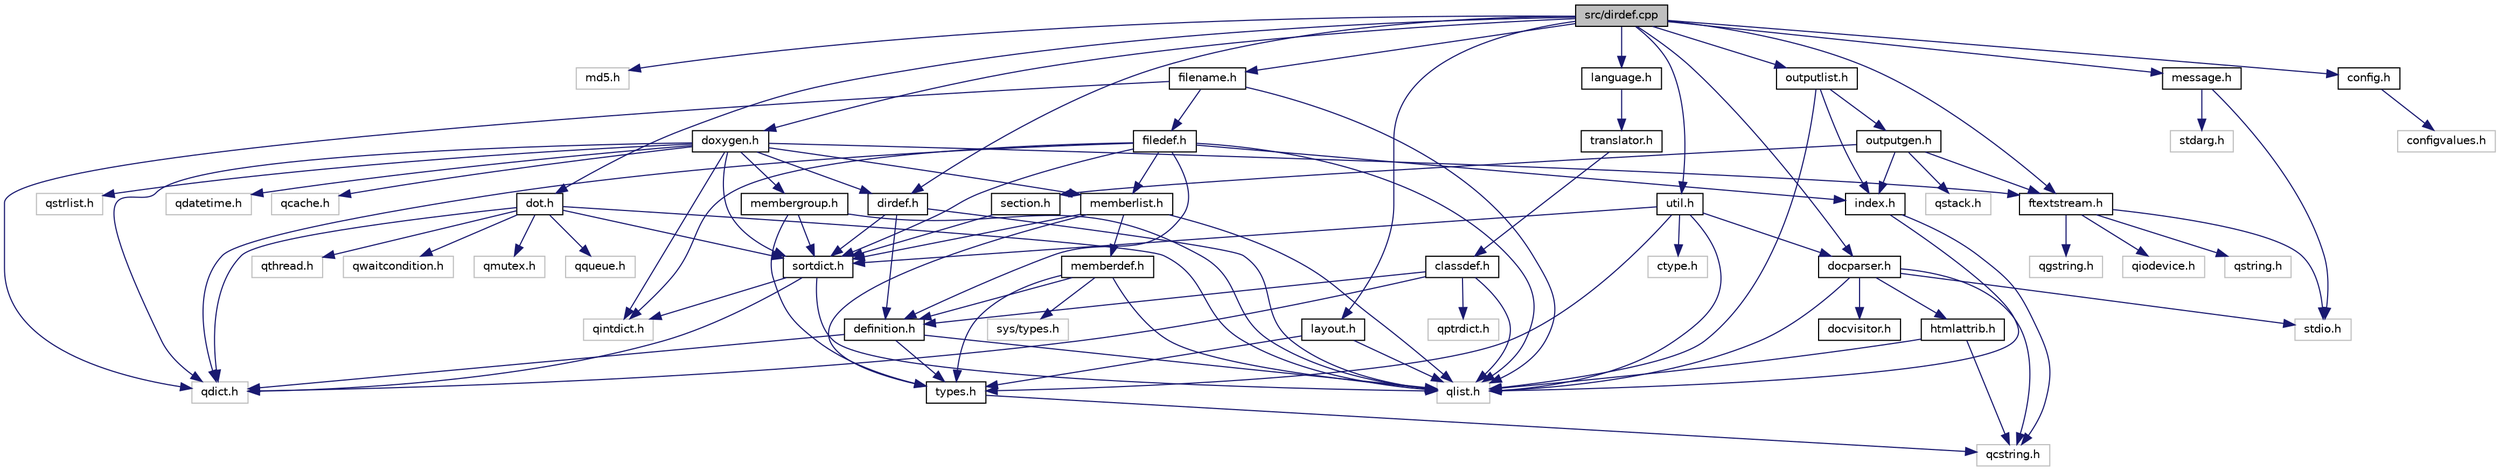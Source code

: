 digraph "src/dirdef.cpp"
{
 // INTERACTIVE_SVG=YES
  edge [fontname="Helvetica",fontsize="10",labelfontname="Helvetica",labelfontsize="10"];
  node [fontname="Helvetica",fontsize="10",shape=record];
  Node0 [label="src/dirdef.cpp",height=0.2,width=0.4,color="black", fillcolor="grey75", style="filled", fontcolor="black"];
  Node0 -> Node1 [color="midnightblue",fontsize="10",style="solid",fontname="Helvetica"];
  Node1 [label="md5.h",height=0.2,width=0.4,color="grey75", fillcolor="white", style="filled"];
  Node0 -> Node2 [color="midnightblue",fontsize="10",style="solid",fontname="Helvetica"];
  Node2 [label="dirdef.h",height=0.2,width=0.4,color="black", fillcolor="white", style="filled",URL="$d6/d15/dirdef_8h.html"];
  Node2 -> Node3 [color="midnightblue",fontsize="10",style="solid",fontname="Helvetica"];
  Node3 [label="sortdict.h",height=0.2,width=0.4,color="black", fillcolor="white", style="filled",URL="$d9/d21/sortdict_8h.html"];
  Node3 -> Node4 [color="midnightblue",fontsize="10",style="solid",fontname="Helvetica"];
  Node4 [label="qlist.h",height=0.2,width=0.4,color="grey75", fillcolor="white", style="filled"];
  Node3 -> Node5 [color="midnightblue",fontsize="10",style="solid",fontname="Helvetica"];
  Node5 [label="qdict.h",height=0.2,width=0.4,color="grey75", fillcolor="white", style="filled"];
  Node3 -> Node6 [color="midnightblue",fontsize="10",style="solid",fontname="Helvetica"];
  Node6 [label="qintdict.h",height=0.2,width=0.4,color="grey75", fillcolor="white", style="filled"];
  Node2 -> Node7 [color="midnightblue",fontsize="10",style="solid",fontname="Helvetica"];
  Node7 [label="definition.h",height=0.2,width=0.4,color="black", fillcolor="white", style="filled",URL="$df/da1/definition_8h.html"];
  Node7 -> Node4 [color="midnightblue",fontsize="10",style="solid",fontname="Helvetica"];
  Node7 -> Node5 [color="midnightblue",fontsize="10",style="solid",fontname="Helvetica"];
  Node7 -> Node8 [color="midnightblue",fontsize="10",style="solid",fontname="Helvetica"];
  Node8 [label="types.h",height=0.2,width=0.4,color="black", fillcolor="white", style="filled",URL="$d9/d49/types_8h.html",tooltip="This file contains a number of basic enums and types. "];
  Node8 -> Node9 [color="midnightblue",fontsize="10",style="solid",fontname="Helvetica"];
  Node9 [label="qcstring.h",height=0.2,width=0.4,color="grey75", fillcolor="white", style="filled"];
  Node2 -> Node4 [color="midnightblue",fontsize="10",style="solid",fontname="Helvetica"];
  Node0 -> Node10 [color="midnightblue",fontsize="10",style="solid",fontname="Helvetica"];
  Node10 [label="filename.h",height=0.2,width=0.4,color="black", fillcolor="white", style="filled",URL="$dc/dd6/filename_8h.html"];
  Node10 -> Node5 [color="midnightblue",fontsize="10",style="solid",fontname="Helvetica"];
  Node10 -> Node4 [color="midnightblue",fontsize="10",style="solid",fontname="Helvetica"];
  Node10 -> Node11 [color="midnightblue",fontsize="10",style="solid",fontname="Helvetica"];
  Node11 [label="filedef.h",height=0.2,width=0.4,color="black", fillcolor="white", style="filled",URL="$d4/d3a/filedef_8h.html"];
  Node11 -> Node12 [color="midnightblue",fontsize="10",style="solid",fontname="Helvetica"];
  Node12 [label="index.h",height=0.2,width=0.4,color="black", fillcolor="white", style="filled",URL="$d1/db5/index_8h.html"];
  Node12 -> Node4 [color="midnightblue",fontsize="10",style="solid",fontname="Helvetica"];
  Node12 -> Node9 [color="midnightblue",fontsize="10",style="solid",fontname="Helvetica"];
  Node11 -> Node4 [color="midnightblue",fontsize="10",style="solid",fontname="Helvetica"];
  Node11 -> Node6 [color="midnightblue",fontsize="10",style="solid",fontname="Helvetica"];
  Node11 -> Node5 [color="midnightblue",fontsize="10",style="solid",fontname="Helvetica"];
  Node11 -> Node7 [color="midnightblue",fontsize="10",style="solid",fontname="Helvetica"];
  Node11 -> Node3 [color="midnightblue",fontsize="10",style="solid",fontname="Helvetica"];
  Node11 -> Node13 [color="midnightblue",fontsize="10",style="solid",fontname="Helvetica"];
  Node13 [label="memberlist.h",height=0.2,width=0.4,color="black", fillcolor="white", style="filled",URL="$dd/d78/memberlist_8h.html"];
  Node13 -> Node4 [color="midnightblue",fontsize="10",style="solid",fontname="Helvetica"];
  Node13 -> Node14 [color="midnightblue",fontsize="10",style="solid",fontname="Helvetica"];
  Node14 [label="memberdef.h",height=0.2,width=0.4,color="black", fillcolor="white", style="filled",URL="$d4/d46/memberdef_8h.html"];
  Node14 -> Node4 [color="midnightblue",fontsize="10",style="solid",fontname="Helvetica"];
  Node14 -> Node15 [color="midnightblue",fontsize="10",style="solid",fontname="Helvetica"];
  Node15 [label="sys/types.h",height=0.2,width=0.4,color="grey75", fillcolor="white", style="filled"];
  Node14 -> Node8 [color="midnightblue",fontsize="10",style="solid",fontname="Helvetica"];
  Node14 -> Node7 [color="midnightblue",fontsize="10",style="solid",fontname="Helvetica"];
  Node13 -> Node3 [color="midnightblue",fontsize="10",style="solid",fontname="Helvetica"];
  Node13 -> Node8 [color="midnightblue",fontsize="10",style="solid",fontname="Helvetica"];
  Node0 -> Node16 [color="midnightblue",fontsize="10",style="solid",fontname="Helvetica"];
  Node16 [label="doxygen.h",height=0.2,width=0.4,color="black", fillcolor="white", style="filled",URL="$d1/da1/doxygen_8h.html"];
  Node16 -> Node17 [color="midnightblue",fontsize="10",style="solid",fontname="Helvetica"];
  Node17 [label="qdatetime.h",height=0.2,width=0.4,color="grey75", fillcolor="white", style="filled"];
  Node16 -> Node18 [color="midnightblue",fontsize="10",style="solid",fontname="Helvetica"];
  Node18 [label="qcache.h",height=0.2,width=0.4,color="grey75", fillcolor="white", style="filled"];
  Node16 -> Node19 [color="midnightblue",fontsize="10",style="solid",fontname="Helvetica"];
  Node19 [label="qstrlist.h",height=0.2,width=0.4,color="grey75", fillcolor="white", style="filled"];
  Node16 -> Node5 [color="midnightblue",fontsize="10",style="solid",fontname="Helvetica"];
  Node16 -> Node6 [color="midnightblue",fontsize="10",style="solid",fontname="Helvetica"];
  Node16 -> Node20 [color="midnightblue",fontsize="10",style="solid",fontname="Helvetica"];
  Node20 [label="ftextstream.h",height=0.2,width=0.4,color="black", fillcolor="white", style="filled",URL="$df/d83/ftextstream_8h.html"];
  Node20 -> Node21 [color="midnightblue",fontsize="10",style="solid",fontname="Helvetica"];
  Node21 [label="stdio.h",height=0.2,width=0.4,color="grey75", fillcolor="white", style="filled"];
  Node20 -> Node22 [color="midnightblue",fontsize="10",style="solid",fontname="Helvetica"];
  Node22 [label="qiodevice.h",height=0.2,width=0.4,color="grey75", fillcolor="white", style="filled"];
  Node20 -> Node23 [color="midnightblue",fontsize="10",style="solid",fontname="Helvetica"];
  Node23 [label="qstring.h",height=0.2,width=0.4,color="grey75", fillcolor="white", style="filled"];
  Node20 -> Node24 [color="midnightblue",fontsize="10",style="solid",fontname="Helvetica"];
  Node24 [label="qgstring.h",height=0.2,width=0.4,color="grey75", fillcolor="white", style="filled"];
  Node16 -> Node3 [color="midnightblue",fontsize="10",style="solid",fontname="Helvetica"];
  Node16 -> Node25 [color="midnightblue",fontsize="10",style="solid",fontname="Helvetica"];
  Node25 [label="membergroup.h",height=0.2,width=0.4,color="black", fillcolor="white", style="filled",URL="$d9/d11/membergroup_8h.html"];
  Node25 -> Node4 [color="midnightblue",fontsize="10",style="solid",fontname="Helvetica"];
  Node25 -> Node3 [color="midnightblue",fontsize="10",style="solid",fontname="Helvetica"];
  Node25 -> Node8 [color="midnightblue",fontsize="10",style="solid",fontname="Helvetica"];
  Node16 -> Node2 [color="midnightblue",fontsize="10",style="solid",fontname="Helvetica"];
  Node16 -> Node13 [color="midnightblue",fontsize="10",style="solid",fontname="Helvetica"];
  Node0 -> Node26 [color="midnightblue",fontsize="10",style="solid",fontname="Helvetica"];
  Node26 [label="util.h",height=0.2,width=0.4,color="black", fillcolor="white", style="filled",URL="$d8/d3c/util_8h.html",tooltip="A bunch of utility functions. "];
  Node26 -> Node4 [color="midnightblue",fontsize="10",style="solid",fontname="Helvetica"];
  Node26 -> Node27 [color="midnightblue",fontsize="10",style="solid",fontname="Helvetica"];
  Node27 [label="ctype.h",height=0.2,width=0.4,color="grey75", fillcolor="white", style="filled"];
  Node26 -> Node8 [color="midnightblue",fontsize="10",style="solid",fontname="Helvetica"];
  Node26 -> Node3 [color="midnightblue",fontsize="10",style="solid",fontname="Helvetica"];
  Node26 -> Node28 [color="midnightblue",fontsize="10",style="solid",fontname="Helvetica"];
  Node28 [label="docparser.h",height=0.2,width=0.4,color="black", fillcolor="white", style="filled",URL="$de/d9c/docparser_8h.html"];
  Node28 -> Node21 [color="midnightblue",fontsize="10",style="solid",fontname="Helvetica"];
  Node28 -> Node4 [color="midnightblue",fontsize="10",style="solid",fontname="Helvetica"];
  Node28 -> Node9 [color="midnightblue",fontsize="10",style="solid",fontname="Helvetica"];
  Node28 -> Node29 [color="midnightblue",fontsize="10",style="solid",fontname="Helvetica"];
  Node29 [label="docvisitor.h",height=0.2,width=0.4,color="black", fillcolor="white", style="filled",URL="$d2/d3c/docvisitor_8h.html"];
  Node28 -> Node30 [color="midnightblue",fontsize="10",style="solid",fontname="Helvetica"];
  Node30 [label="htmlattrib.h",height=0.2,width=0.4,color="black", fillcolor="white", style="filled",URL="$d0/d73/htmlattrib_8h.html"];
  Node30 -> Node9 [color="midnightblue",fontsize="10",style="solid",fontname="Helvetica"];
  Node30 -> Node4 [color="midnightblue",fontsize="10",style="solid",fontname="Helvetica"];
  Node0 -> Node31 [color="midnightblue",fontsize="10",style="solid",fontname="Helvetica"];
  Node31 [label="outputlist.h",height=0.2,width=0.4,color="black", fillcolor="white", style="filled",URL="$d2/db9/outputlist_8h.html"];
  Node31 -> Node4 [color="midnightblue",fontsize="10",style="solid",fontname="Helvetica"];
  Node31 -> Node12 [color="midnightblue",fontsize="10",style="solid",fontname="Helvetica"];
  Node31 -> Node32 [color="midnightblue",fontsize="10",style="solid",fontname="Helvetica"];
  Node32 [label="outputgen.h",height=0.2,width=0.4,color="black", fillcolor="white", style="filled",URL="$df/d06/outputgen_8h.html"];
  Node32 -> Node33 [color="midnightblue",fontsize="10",style="solid",fontname="Helvetica"];
  Node33 [label="qstack.h",height=0.2,width=0.4,color="grey75", fillcolor="white", style="filled"];
  Node32 -> Node12 [color="midnightblue",fontsize="10",style="solid",fontname="Helvetica"];
  Node32 -> Node34 [color="midnightblue",fontsize="10",style="solid",fontname="Helvetica"];
  Node34 [label="section.h",height=0.2,width=0.4,color="black", fillcolor="white", style="filled",URL="$d1/d2a/section_8h.html"];
  Node34 -> Node3 [color="midnightblue",fontsize="10",style="solid",fontname="Helvetica"];
  Node32 -> Node20 [color="midnightblue",fontsize="10",style="solid",fontname="Helvetica"];
  Node0 -> Node35 [color="midnightblue",fontsize="10",style="solid",fontname="Helvetica"];
  Node35 [label="language.h",height=0.2,width=0.4,color="black", fillcolor="white", style="filled",URL="$d8/dce/language_8h.html"];
  Node35 -> Node36 [color="midnightblue",fontsize="10",style="solid",fontname="Helvetica"];
  Node36 [label="translator.h",height=0.2,width=0.4,color="black", fillcolor="white", style="filled",URL="$d9/df1/translator_8h.html"];
  Node36 -> Node37 [color="midnightblue",fontsize="10",style="solid",fontname="Helvetica"];
  Node37 [label="classdef.h",height=0.2,width=0.4,color="black", fillcolor="white", style="filled",URL="$d1/da6/classdef_8h.html"];
  Node37 -> Node4 [color="midnightblue",fontsize="10",style="solid",fontname="Helvetica"];
  Node37 -> Node5 [color="midnightblue",fontsize="10",style="solid",fontname="Helvetica"];
  Node37 -> Node38 [color="midnightblue",fontsize="10",style="solid",fontname="Helvetica"];
  Node38 [label="qptrdict.h",height=0.2,width=0.4,color="grey75", fillcolor="white", style="filled"];
  Node37 -> Node7 [color="midnightblue",fontsize="10",style="solid",fontname="Helvetica"];
  Node0 -> Node39 [color="midnightblue",fontsize="10",style="solid",fontname="Helvetica"];
  Node39 [label="message.h",height=0.2,width=0.4,color="black", fillcolor="white", style="filled",URL="$d2/d0d/message_8h.html"];
  Node39 -> Node21 [color="midnightblue",fontsize="10",style="solid",fontname="Helvetica"];
  Node39 -> Node40 [color="midnightblue",fontsize="10",style="solid",fontname="Helvetica"];
  Node40 [label="stdarg.h",height=0.2,width=0.4,color="grey75", fillcolor="white", style="filled"];
  Node0 -> Node41 [color="midnightblue",fontsize="10",style="solid",fontname="Helvetica"];
  Node41 [label="dot.h",height=0.2,width=0.4,color="black", fillcolor="white", style="filled",URL="$d6/d4a/dot_8h.html"];
  Node41 -> Node4 [color="midnightblue",fontsize="10",style="solid",fontname="Helvetica"];
  Node41 -> Node5 [color="midnightblue",fontsize="10",style="solid",fontname="Helvetica"];
  Node41 -> Node42 [color="midnightblue",fontsize="10",style="solid",fontname="Helvetica"];
  Node42 [label="qwaitcondition.h",height=0.2,width=0.4,color="grey75", fillcolor="white", style="filled"];
  Node41 -> Node43 [color="midnightblue",fontsize="10",style="solid",fontname="Helvetica"];
  Node43 [label="qmutex.h",height=0.2,width=0.4,color="grey75", fillcolor="white", style="filled"];
  Node41 -> Node44 [color="midnightblue",fontsize="10",style="solid",fontname="Helvetica"];
  Node44 [label="qqueue.h",height=0.2,width=0.4,color="grey75", fillcolor="white", style="filled"];
  Node41 -> Node45 [color="midnightblue",fontsize="10",style="solid",fontname="Helvetica"];
  Node45 [label="qthread.h",height=0.2,width=0.4,color="grey75", fillcolor="white", style="filled"];
  Node41 -> Node3 [color="midnightblue",fontsize="10",style="solid",fontname="Helvetica"];
  Node0 -> Node46 [color="midnightblue",fontsize="10",style="solid",fontname="Helvetica"];
  Node46 [label="layout.h",height=0.2,width=0.4,color="black", fillcolor="white", style="filled",URL="$db/d51/layout_8h.html"];
  Node46 -> Node4 [color="midnightblue",fontsize="10",style="solid",fontname="Helvetica"];
  Node46 -> Node8 [color="midnightblue",fontsize="10",style="solid",fontname="Helvetica"];
  Node0 -> Node20 [color="midnightblue",fontsize="10",style="solid",fontname="Helvetica"];
  Node0 -> Node47 [color="midnightblue",fontsize="10",style="solid",fontname="Helvetica"];
  Node47 [label="config.h",height=0.2,width=0.4,color="black", fillcolor="white", style="filled",URL="$db/d16/config_8h.html"];
  Node47 -> Node48 [color="midnightblue",fontsize="10",style="solid",fontname="Helvetica"];
  Node48 [label="configvalues.h",height=0.2,width=0.4,color="grey75", fillcolor="white", style="filled"];
  Node0 -> Node28 [color="midnightblue",fontsize="10",style="solid",fontname="Helvetica"];
}
